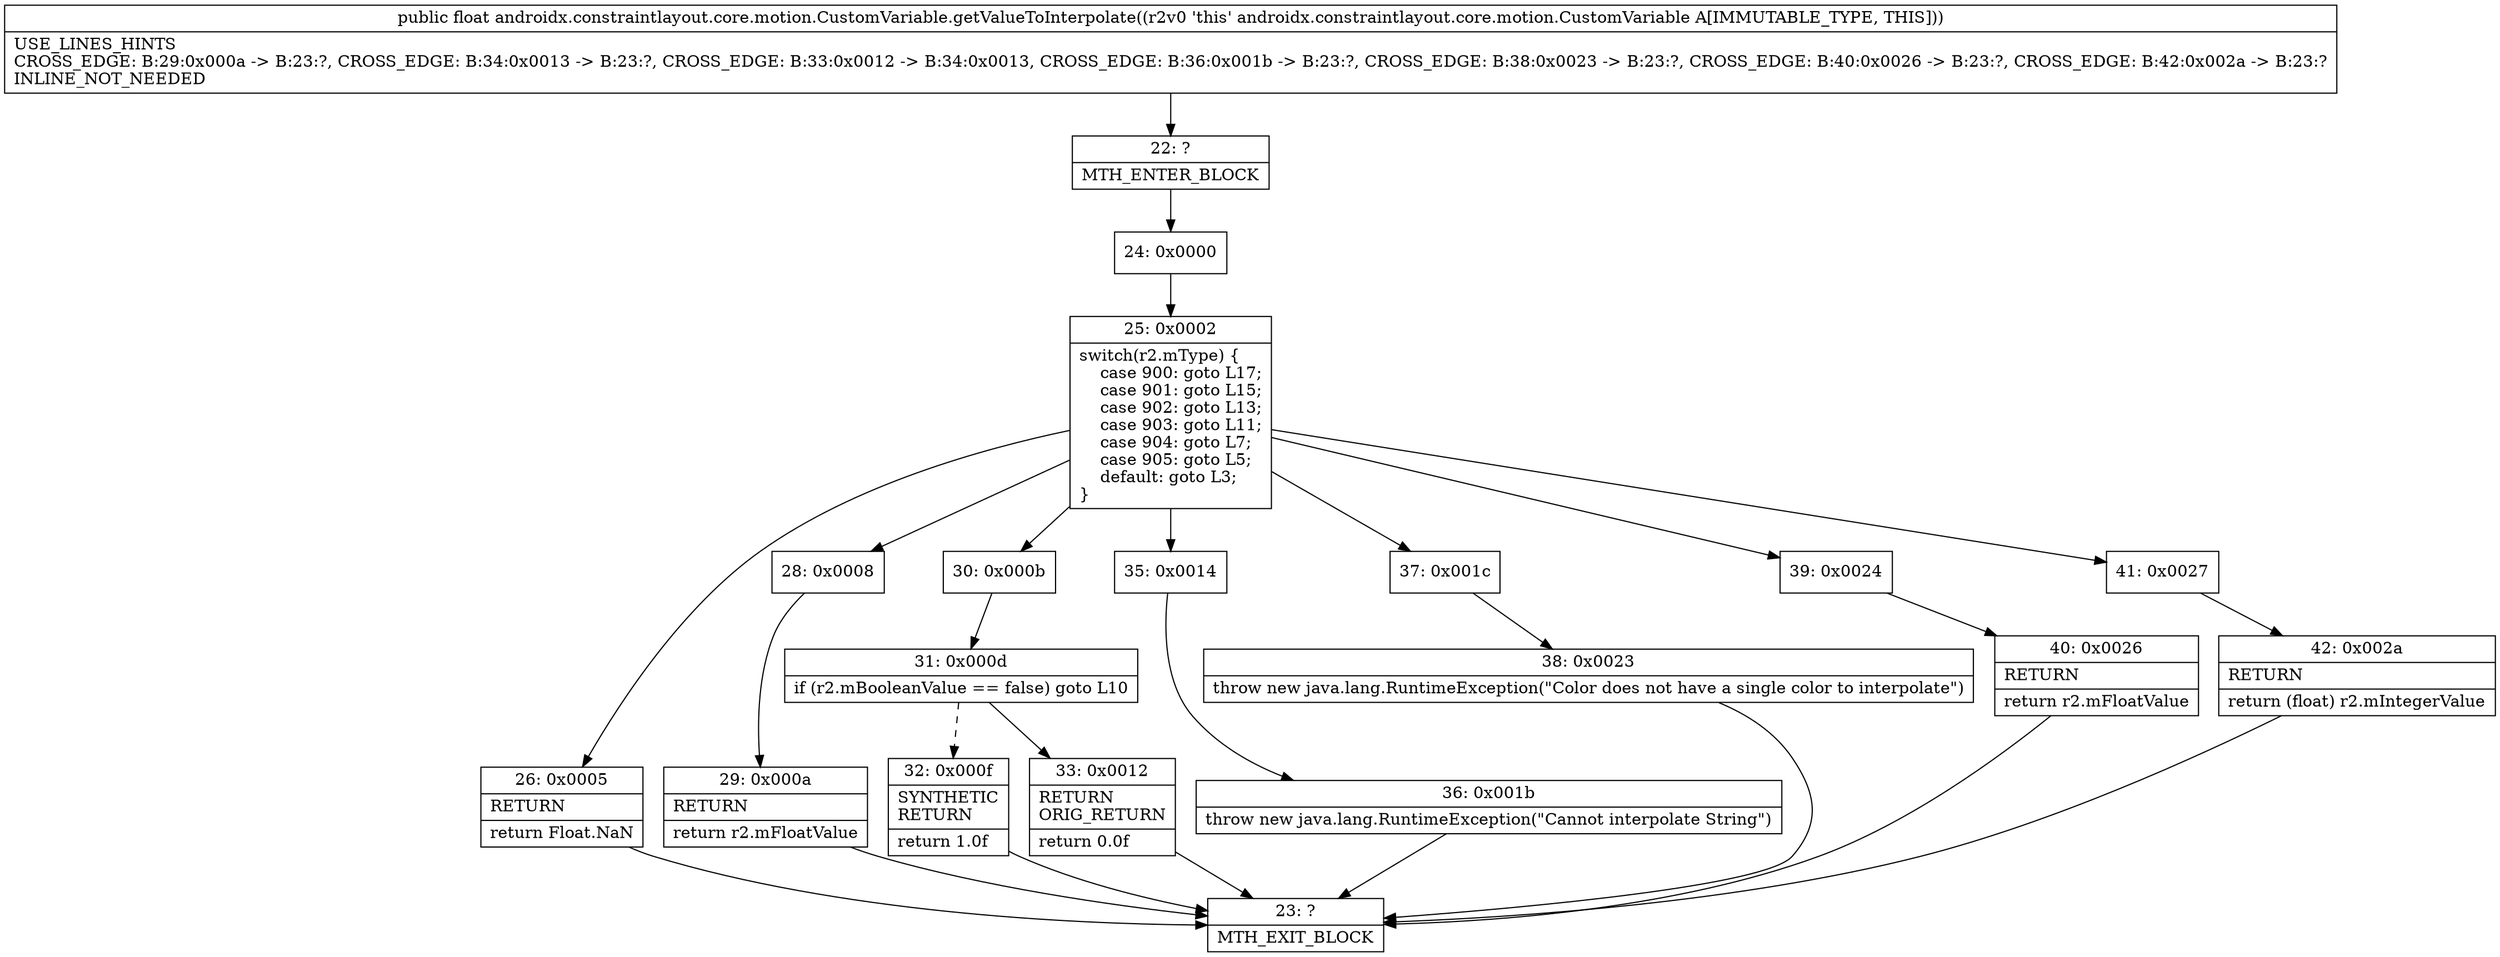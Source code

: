 digraph "CFG forandroidx.constraintlayout.core.motion.CustomVariable.getValueToInterpolate()F" {
Node_22 [shape=record,label="{22\:\ ?|MTH_ENTER_BLOCK\l}"];
Node_24 [shape=record,label="{24\:\ 0x0000}"];
Node_25 [shape=record,label="{25\:\ 0x0002|switch(r2.mType) \{\l    case 900: goto L17;\l    case 901: goto L15;\l    case 902: goto L13;\l    case 903: goto L11;\l    case 904: goto L7;\l    case 905: goto L5;\l    default: goto L3;\l\}\l}"];
Node_26 [shape=record,label="{26\:\ 0x0005|RETURN\l|return Float.NaN\l}"];
Node_23 [shape=record,label="{23\:\ ?|MTH_EXIT_BLOCK\l}"];
Node_28 [shape=record,label="{28\:\ 0x0008}"];
Node_29 [shape=record,label="{29\:\ 0x000a|RETURN\l|return r2.mFloatValue\l}"];
Node_30 [shape=record,label="{30\:\ 0x000b}"];
Node_31 [shape=record,label="{31\:\ 0x000d|if (r2.mBooleanValue == false) goto L10\l}"];
Node_32 [shape=record,label="{32\:\ 0x000f|SYNTHETIC\lRETURN\l|return 1.0f\l}"];
Node_33 [shape=record,label="{33\:\ 0x0012|RETURN\lORIG_RETURN\l|return 0.0f\l}"];
Node_35 [shape=record,label="{35\:\ 0x0014}"];
Node_36 [shape=record,label="{36\:\ 0x001b|throw new java.lang.RuntimeException(\"Cannot interpolate String\")\l}"];
Node_37 [shape=record,label="{37\:\ 0x001c}"];
Node_38 [shape=record,label="{38\:\ 0x0023|throw new java.lang.RuntimeException(\"Color does not have a single color to interpolate\")\l}"];
Node_39 [shape=record,label="{39\:\ 0x0024}"];
Node_40 [shape=record,label="{40\:\ 0x0026|RETURN\l|return r2.mFloatValue\l}"];
Node_41 [shape=record,label="{41\:\ 0x0027}"];
Node_42 [shape=record,label="{42\:\ 0x002a|RETURN\l|return (float) r2.mIntegerValue\l}"];
MethodNode[shape=record,label="{public float androidx.constraintlayout.core.motion.CustomVariable.getValueToInterpolate((r2v0 'this' androidx.constraintlayout.core.motion.CustomVariable A[IMMUTABLE_TYPE, THIS]))  | USE_LINES_HINTS\lCROSS_EDGE: B:29:0x000a \-\> B:23:?, CROSS_EDGE: B:34:0x0013 \-\> B:23:?, CROSS_EDGE: B:33:0x0012 \-\> B:34:0x0013, CROSS_EDGE: B:36:0x001b \-\> B:23:?, CROSS_EDGE: B:38:0x0023 \-\> B:23:?, CROSS_EDGE: B:40:0x0026 \-\> B:23:?, CROSS_EDGE: B:42:0x002a \-\> B:23:?\lINLINE_NOT_NEEDED\l}"];
MethodNode -> Node_22;Node_22 -> Node_24;
Node_24 -> Node_25;
Node_25 -> Node_26;
Node_25 -> Node_28;
Node_25 -> Node_30;
Node_25 -> Node_35;
Node_25 -> Node_37;
Node_25 -> Node_39;
Node_25 -> Node_41;
Node_26 -> Node_23;
Node_28 -> Node_29;
Node_29 -> Node_23;
Node_30 -> Node_31;
Node_31 -> Node_32[style=dashed];
Node_31 -> Node_33;
Node_32 -> Node_23;
Node_33 -> Node_23;
Node_35 -> Node_36;
Node_36 -> Node_23;
Node_37 -> Node_38;
Node_38 -> Node_23;
Node_39 -> Node_40;
Node_40 -> Node_23;
Node_41 -> Node_42;
Node_42 -> Node_23;
}


